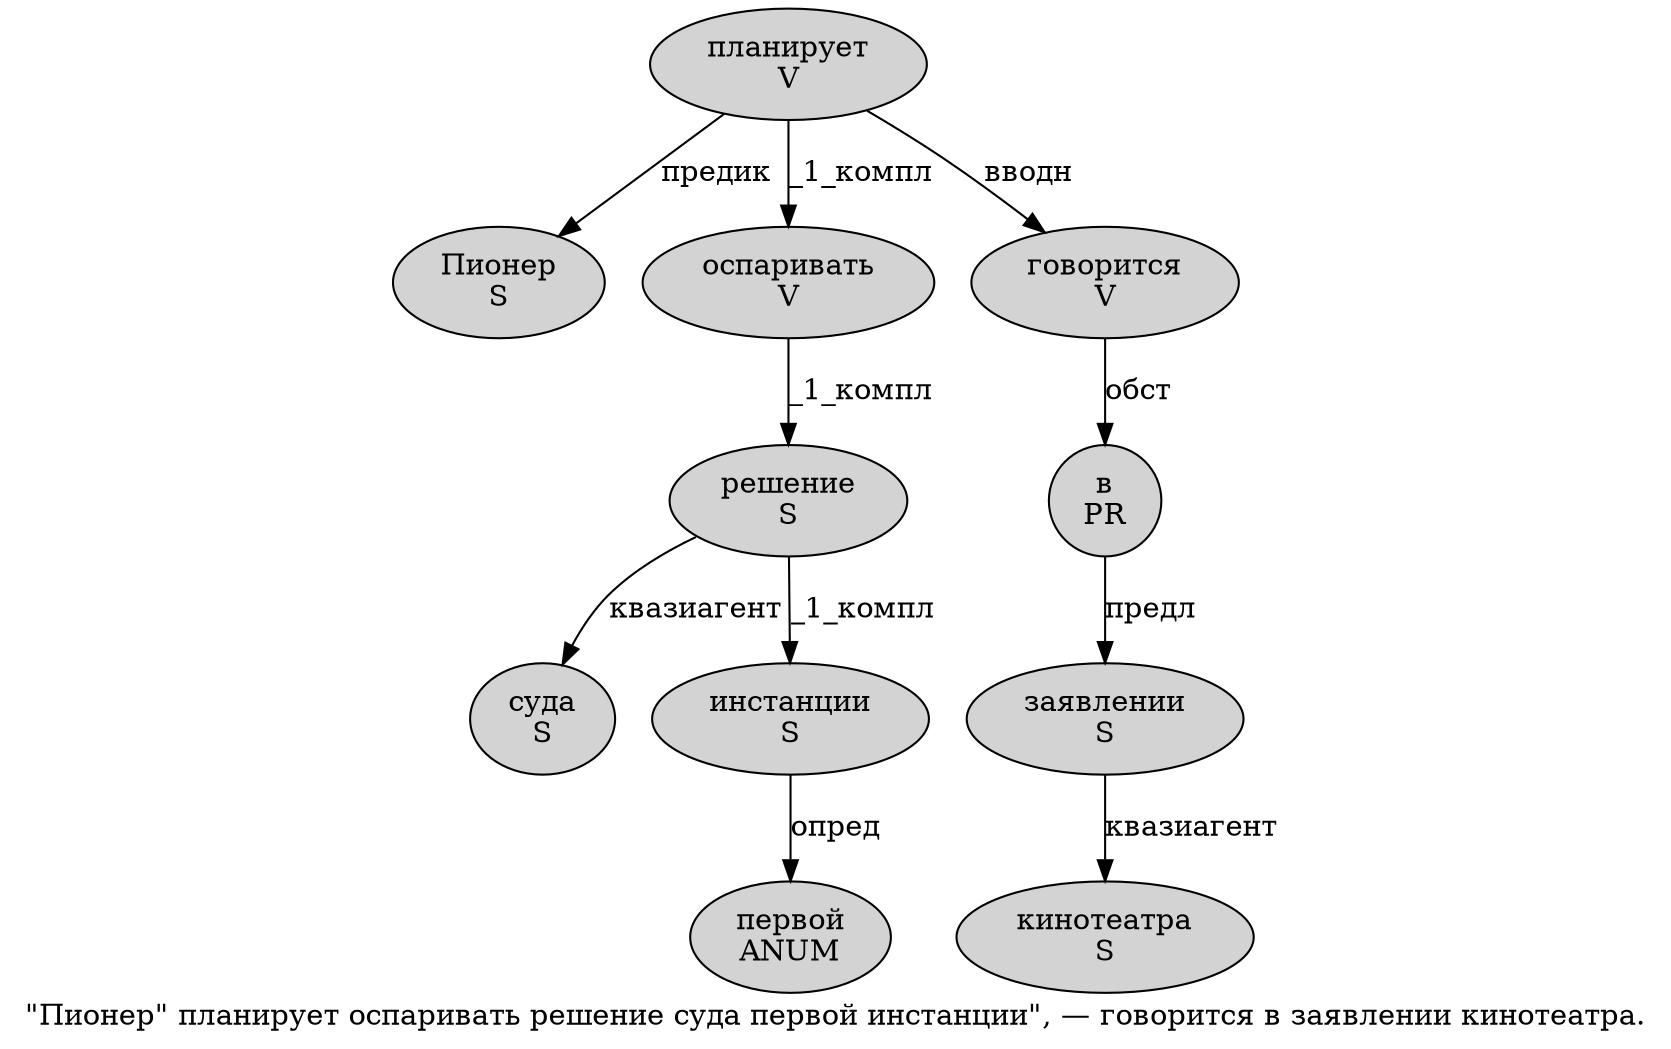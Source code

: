 digraph SENTENCE_878 {
	graph [label="\"Пионер\" планирует оспаривать решение суда первой инстанции\", — говорится в заявлении кинотеатра."]
	node [style=filled]
		1 [label="Пионер
S" color="" fillcolor=lightgray penwidth=1 shape=ellipse]
		3 [label="планирует
V" color="" fillcolor=lightgray penwidth=1 shape=ellipse]
		4 [label="оспаривать
V" color="" fillcolor=lightgray penwidth=1 shape=ellipse]
		5 [label="решение
S" color="" fillcolor=lightgray penwidth=1 shape=ellipse]
		6 [label="суда
S" color="" fillcolor=lightgray penwidth=1 shape=ellipse]
		7 [label="первой
ANUM" color="" fillcolor=lightgray penwidth=1 shape=ellipse]
		8 [label="инстанции
S" color="" fillcolor=lightgray penwidth=1 shape=ellipse]
		12 [label="говорится
V" color="" fillcolor=lightgray penwidth=1 shape=ellipse]
		13 [label="в
PR" color="" fillcolor=lightgray penwidth=1 shape=ellipse]
		14 [label="заявлении
S" color="" fillcolor=lightgray penwidth=1 shape=ellipse]
		15 [label="кинотеатра
S" color="" fillcolor=lightgray penwidth=1 shape=ellipse]
			5 -> 6 [label="квазиагент"]
			5 -> 8 [label="_1_компл"]
			3 -> 1 [label="предик"]
			3 -> 4 [label="_1_компл"]
			3 -> 12 [label="вводн"]
			8 -> 7 [label="опред"]
			13 -> 14 [label="предл"]
			14 -> 15 [label="квазиагент"]
			12 -> 13 [label="обст"]
			4 -> 5 [label="_1_компл"]
}